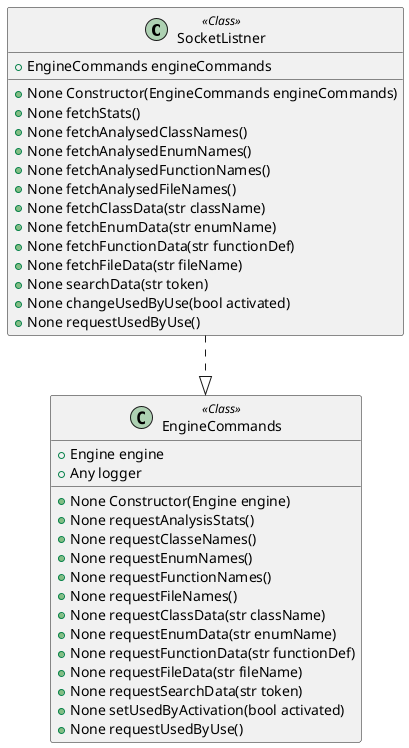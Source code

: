 @startuml
class SocketListner <<Class>>
{
+ EngineCommands engineCommands
+None Constructor(EngineCommands engineCommands)
+None fetchStats()
+None fetchAnalysedClassNames()
+None fetchAnalysedEnumNames()
+None fetchAnalysedFunctionNames()
+None fetchAnalysedFileNames()
+None fetchClassData(str className)
+None fetchEnumData(str enumName)
+None fetchFunctionData(str functionDef)
+None fetchFileData(str fileName)
+None searchData(str token)
+None changeUsedByUse(bool activated)
+None requestUsedByUse()
}
class EngineCommands <<Class>>
{
+ Engine engine
+ Any logger
+None Constructor(Engine engine)
+None requestAnalysisStats()
+None requestClasseNames()
+None requestEnumNames()
+None requestFunctionNames()
+None requestFileNames()
+None requestClassData(str className)
+None requestEnumData(str enumName)
+None requestFunctionData(str functionDef)
+None requestFileData(str fileName)
+None requestSearchData(str token)
+None setUsedByActivation(bool activated)
+None requestUsedByUse()
}
SocketListner ..|> EngineCommands
@enduml
